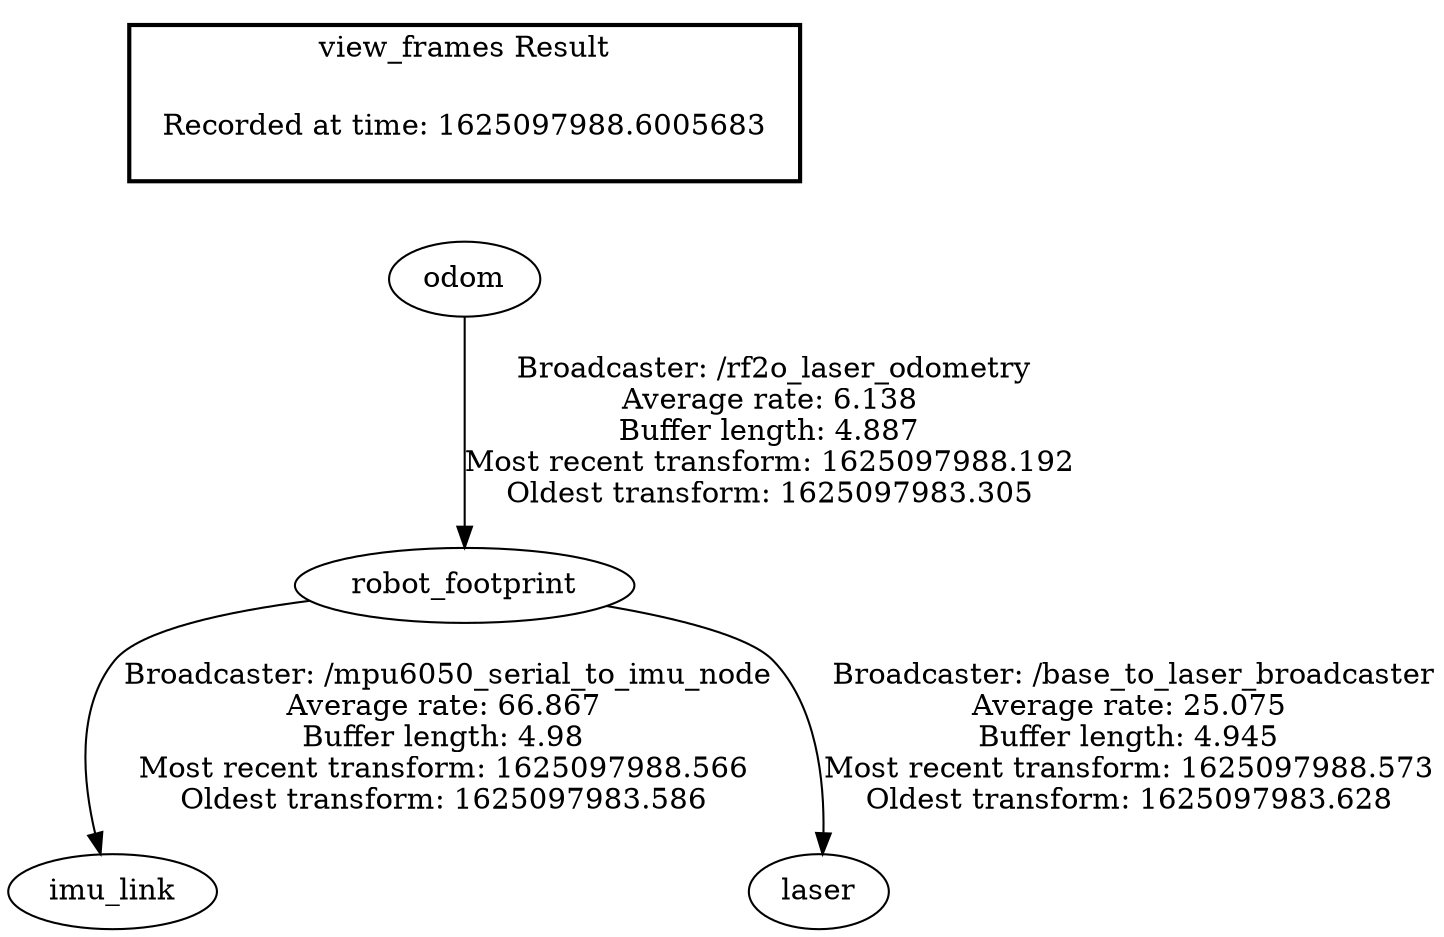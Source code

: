 digraph G {
"robot_footprint" -> "imu_link"[label=" Broadcaster: /mpu6050_serial_to_imu_node\nAverage rate: 66.867\nBuffer length: 4.98\nMost recent transform: 1625097988.566\nOldest transform: 1625097983.586\n"];
"odom" -> "robot_footprint"[label=" Broadcaster: /rf2o_laser_odometry\nAverage rate: 6.138\nBuffer length: 4.887\nMost recent transform: 1625097988.192\nOldest transform: 1625097983.305\n"];
"robot_footprint" -> "laser"[label=" Broadcaster: /base_to_laser_broadcaster\nAverage rate: 25.075\nBuffer length: 4.945\nMost recent transform: 1625097988.573\nOldest transform: 1625097983.628\n"];
edge [style=invis];
 subgraph cluster_legend { style=bold; color=black; label ="view_frames Result";
"Recorded at time: 1625097988.6005683"[ shape=plaintext ] ;
}->"odom";
}